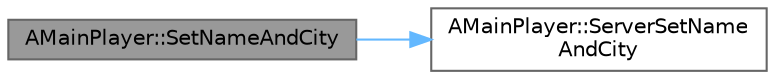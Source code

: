 digraph "AMainPlayer::SetNameAndCity"
{
 // LATEX_PDF_SIZE
  bgcolor="transparent";
  edge [fontname=Helvetica,fontsize=10,labelfontname=Helvetica,labelfontsize=10];
  node [fontname=Helvetica,fontsize=10,shape=box,height=0.2,width=0.4];
  rankdir="LR";
  Node1 [id="Node000001",label="AMainPlayer::SetNameAndCity",height=0.2,width=0.4,color="gray40", fillcolor="grey60", style="filled", fontcolor="black",tooltip=" "];
  Node1 -> Node2 [id="edge2_Node000001_Node000002",color="steelblue1",style="solid",tooltip=" "];
  Node2 [id="Node000002",label="AMainPlayer::ServerSetName\lAndCity",height=0.2,width=0.4,color="grey40", fillcolor="white", style="filled",URL="$class_a_main_player.html#a64d218faf5fb252f65c806a418461ded",tooltip=" "];
}
